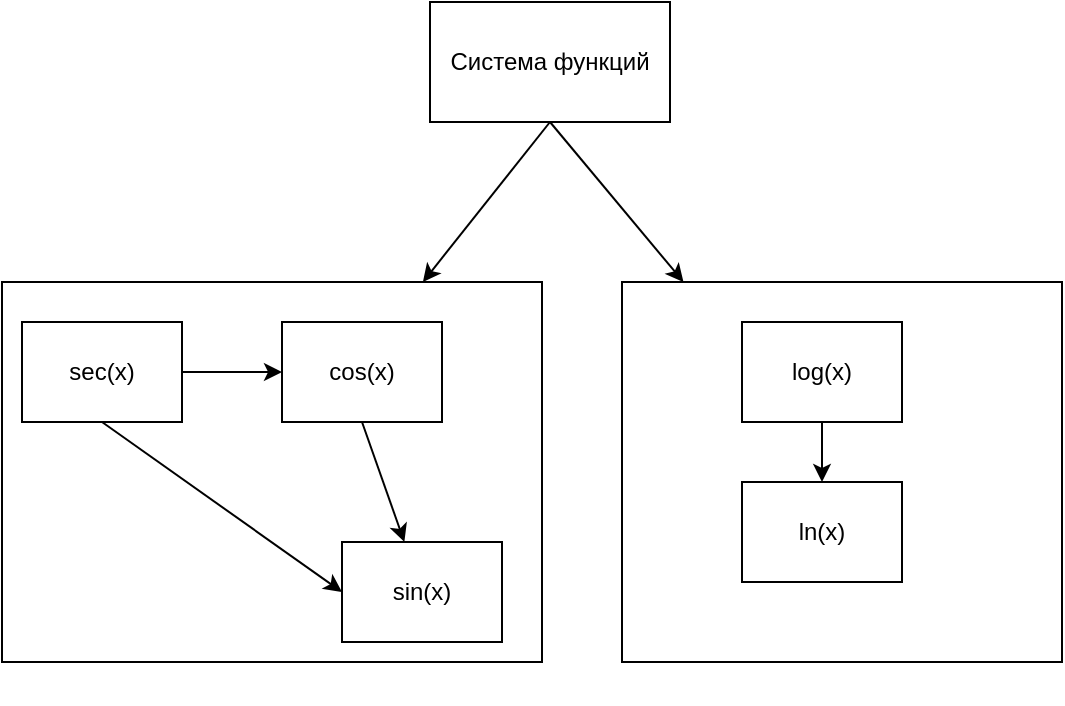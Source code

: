 <mxfile version="14.5.8" type="device"><diagram id="fJX1SPB93RAguOGBDZjX" name="Page-1"><mxGraphModel dx="1038" dy="575" grid="1" gridSize="10" guides="1" tooltips="1" connect="1" arrows="1" fold="1" page="1" pageScale="1" pageWidth="827" pageHeight="1169" math="0" shadow="0"><root><mxCell id="0"/><mxCell id="1" parent="0"/><mxCell id="y_oCyORCEq3CU8zUAXUd-1" value="Система функций" style="rounded=0;whiteSpace=wrap;html=1;" vertex="1" parent="1"><mxGeometry x="294" y="40" width="120" height="60" as="geometry"/></mxCell><mxCell id="y_oCyORCEq3CU8zUAXUd-6" value="&lt;span style=&quot;color: rgba(0 , 0 , 0 , 0) ; font-family: monospace ; font-size: 0px&quot;&gt;%3CmxGraphModel%3E%3Croot%3E%3CmxCell%20id%3D%220%22%2F%3E%3CmxCell%20id%3D%221%22%20parent%3D%220%22%2F%3E%3CmxCell%20id%3D%222%22%20value%3D%22sec(x)%22%20style%3D%22rounded%3D0%3BwhiteSpace%3Dwrap%3Bhtml%3D1%3B%22%20vertex%3D%221%22%20parent%3D%221%22%3E%3CmxGeometry%20x%3D%2290%22%20y%3D%22190%22%20width%3D%2280%22%20height%3D%2250%22%20as%3D%22geometry%22%2F%3E%3C%2FmxCell%3E%3C%2Froot%3E%3C%2FmxGraphModel%3E&lt;/span&gt;" style="verticalLabelPosition=bottom;verticalAlign=top;html=1;shape=mxgraph.basic.rect;fillColor2=none;strokeWidth=1;size=20;indent=5;fillColor=none;" vertex="1" parent="1"><mxGeometry x="80" y="180" width="270" height="190" as="geometry"/></mxCell><mxCell id="y_oCyORCEq3CU8zUAXUd-15" style="edgeStyle=orthogonalEdgeStyle;rounded=0;orthogonalLoop=1;jettySize=auto;html=1;" edge="1" parent="1" source="y_oCyORCEq3CU8zUAXUd-8" target="y_oCyORCEq3CU8zUAXUd-9"><mxGeometry relative="1" as="geometry"/></mxCell><mxCell id="y_oCyORCEq3CU8zUAXUd-8" value="sec(x)" style="rounded=0;whiteSpace=wrap;html=1;" vertex="1" parent="1"><mxGeometry x="90" y="200" width="80" height="50" as="geometry"/></mxCell><mxCell id="y_oCyORCEq3CU8zUAXUd-9" value="cos(x)" style="rounded=0;whiteSpace=wrap;html=1;" vertex="1" parent="1"><mxGeometry x="220" y="200" width="80" height="50" as="geometry"/></mxCell><mxCell id="y_oCyORCEq3CU8zUAXUd-10" value="sin(x)" style="rounded=0;whiteSpace=wrap;html=1;" vertex="1" parent="1"><mxGeometry x="250" y="310" width="80" height="50" as="geometry"/></mxCell><mxCell id="y_oCyORCEq3CU8zUAXUd-13" value="" style="endArrow=classic;html=1;exitX=0.5;exitY=1;exitDx=0;exitDy=0;" edge="1" parent="1" source="y_oCyORCEq3CU8zUAXUd-1" target="y_oCyORCEq3CU8zUAXUd-6"><mxGeometry width="50" height="50" relative="1" as="geometry"><mxPoint x="200" y="150" as="sourcePoint"/><mxPoint x="250" y="100" as="targetPoint"/></mxGeometry></mxCell><mxCell id="y_oCyORCEq3CU8zUAXUd-14" value="" style="endArrow=classic;html=1;exitX=0.5;exitY=1;exitDx=0;exitDy=0;" edge="1" parent="1" source="y_oCyORCEq3CU8zUAXUd-9" target="y_oCyORCEq3CU8zUAXUd-10"><mxGeometry width="50" height="50" relative="1" as="geometry"><mxPoint x="420" y="100" as="sourcePoint"/><mxPoint x="348.16" y="173" as="targetPoint"/></mxGeometry></mxCell><mxCell id="y_oCyORCEq3CU8zUAXUd-18" value="" style="endArrow=classic;html=1;exitX=0.5;exitY=1;exitDx=0;exitDy=0;entryX=0;entryY=0.5;entryDx=0;entryDy=0;" edge="1" parent="1" source="y_oCyORCEq3CU8zUAXUd-8" target="y_oCyORCEq3CU8zUAXUd-10"><mxGeometry width="50" height="50" relative="1" as="geometry"><mxPoint x="430" y="110" as="sourcePoint"/><mxPoint x="358.16" y="183" as="targetPoint"/></mxGeometry></mxCell><mxCell id="y_oCyORCEq3CU8zUAXUd-19" value="&lt;span style=&quot;color: rgba(0 , 0 , 0 , 0) ; font-family: monospace ; font-size: 0px&quot;&gt;%3CmxGraphModel%3E%3Croot%3E%3CmxCell%20id%3D%220%22%2F%3E%3CmxCell%20id%3D%221%22%20parent%3D%220%22%2F%3E%3CmxCell%20id%3D%222%22%20value%3D%22sec(x)%22%20style%3D%22rounded%3D0%3BwhiteSpace%3Dwrap%3Bhtml%3D1%3B%22%20vertex%3D%221%22%20parent%3D%221%22%3E%3CmxGeometry%20x%3D%2290%22%20y%3D%22190%22%20width%3D%2280%22%20height%3D%2250%22%20as%3D%22geometry%22%2F%3E%3C%2FmxCell%3E%3C%2Froot%3E%3C%2FmxGraphModel%3E&lt;/span&gt;" style="verticalLabelPosition=bottom;verticalAlign=top;html=1;shape=mxgraph.basic.rect;fillColor2=none;strokeWidth=1;size=20;indent=5;fillColor=none;" vertex="1" parent="1"><mxGeometry x="390" y="180" width="220" height="190" as="geometry"/></mxCell><mxCell id="y_oCyORCEq3CU8zUAXUd-20" value="log(x)" style="rounded=0;whiteSpace=wrap;html=1;" vertex="1" parent="1"><mxGeometry x="450" y="200" width="80" height="50" as="geometry"/></mxCell><mxCell id="y_oCyORCEq3CU8zUAXUd-21" value="ln(x)" style="rounded=0;whiteSpace=wrap;html=1;" vertex="1" parent="1"><mxGeometry x="450" y="280" width="80" height="50" as="geometry"/></mxCell><mxCell id="y_oCyORCEq3CU8zUAXUd-23" value="" style="endArrow=classic;html=1;exitX=0.5;exitY=1;exitDx=0;exitDy=0;" edge="1" parent="1" source="y_oCyORCEq3CU8zUAXUd-1" target="y_oCyORCEq3CU8zUAXUd-19"><mxGeometry width="50" height="50" relative="1" as="geometry"><mxPoint x="364" y="110" as="sourcePoint"/><mxPoint x="299.52" y="192.28" as="targetPoint"/></mxGeometry></mxCell><mxCell id="y_oCyORCEq3CU8zUAXUd-24" value="" style="endArrow=classic;html=1;exitX=0.5;exitY=1;exitDx=0;exitDy=0;" edge="1" parent="1" source="y_oCyORCEq3CU8zUAXUd-20" target="y_oCyORCEq3CU8zUAXUd-21"><mxGeometry width="50" height="50" relative="1" as="geometry"><mxPoint x="364" y="110" as="sourcePoint"/><mxPoint x="430.743" y="190" as="targetPoint"/></mxGeometry></mxCell></root></mxGraphModel></diagram></mxfile>